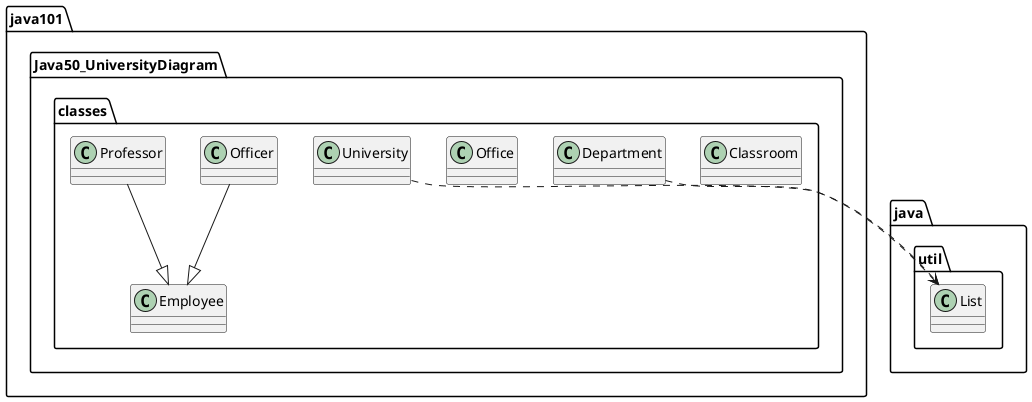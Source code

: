 @startuml
class java.util.List
class java101.Java50_UniversityDiagram.classes.Classroom
class java101.Java50_UniversityDiagram.classes.Department
class java101.Java50_UniversityDiagram.classes.Employee
class java101.Java50_UniversityDiagram.classes.Office
class java101.Java50_UniversityDiagram.classes.Officer
class java101.Java50_UniversityDiagram.classes.Professor
class java101.Java50_UniversityDiagram.classes.University
java101.Java50_UniversityDiagram.classes.Department ..> java.util.List
java101.Java50_UniversityDiagram.classes.Officer --|> java101.Java50_UniversityDiagram.classes.Employee
java101.Java50_UniversityDiagram.classes.Professor --|> java101.Java50_UniversityDiagram.classes.Employee
java101.Java50_UniversityDiagram.classes.University ..> java.util.List
@enduml